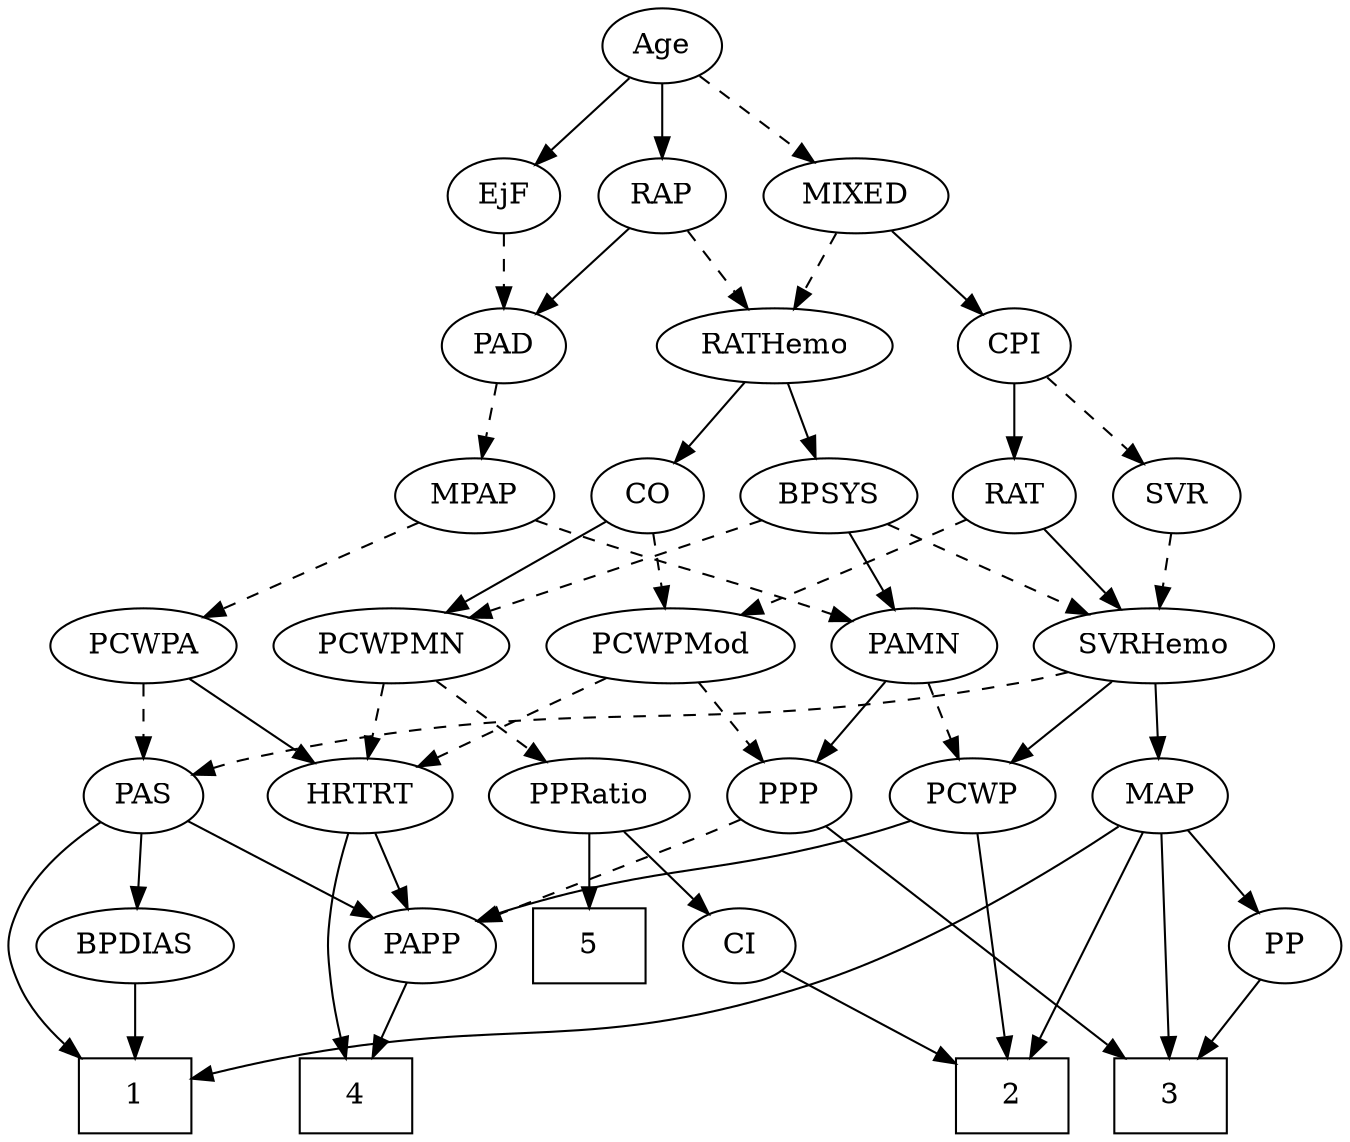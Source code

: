 strict digraph {
	graph [bb="0,0,648.25,540"];
	node [label="\N"];
	1	[height=0.5,
		pos="112.25,18",
		shape=box,
		width=0.75];
	2	[height=0.5,
		pos="490.25,18",
		shape=box,
		width=0.75];
	3	[height=0.5,
		pos="566.25,18",
		shape=box,
		width=0.75];
	4	[height=0.5,
		pos="197.25,18",
		shape=box,
		width=0.75];
	5	[height=0.5,
		pos="287.25,90",
		shape=box,
		width=0.75];
	Age	[height=0.5,
		pos="333.25,522",
		width=0.75];
	EjF	[height=0.5,
		pos="260.25,450",
		width=0.75];
	Age -> EjF	[pos="e,275,465.14 318.47,506.83 308.08,496.87 294,483.37 282.29,472.14",
		style=solid];
	RAP	[height=0.5,
		pos="333.25,450",
		width=0.77632];
	Age -> RAP	[pos="e,333.25,468.1 333.25,503.7 333.25,495.98 333.25,486.71 333.25,478.11",
		style=solid];
	MIXED	[height=0.5,
		pos="419.25,450",
		width=1.1193];
	Age -> MIXED	[pos="e,400.63,466.16 349.83,507.5 361.99,497.61 378.75,483.96 392.75,472.56",
		style=dashed];
	PAD	[height=0.5,
		pos="260.25,378",
		width=0.79437];
	EjF -> PAD	[pos="e,260.25,396.1 260.25,431.7 260.25,423.98 260.25,414.71 260.25,406.11",
		style=dashed];
	RAP -> PAD	[pos="e,275.35,393.49 318.12,434.5 307.94,424.73 294.34,411.69 282.88,400.7",
		style=solid];
	RATHemo	[height=0.5,
		pos="384.25,378",
		width=1.3721];
	RAP -> RATHemo	[pos="e,372.25,395.47 344.56,433.46 350.92,424.74 359,413.65 366.21,403.76",
		style=dashed];
	MIXED -> RATHemo	[pos="e,392.64,395.79 410.77,432.05 406.69,423.89 401.7,413.91 397.16,404.82",
		style=dashed];
	CPI	[height=0.5,
		pos="492.25,378",
		width=0.75];
	MIXED -> CPI	[pos="e,477.09,393.54 435.45,433.46 445.55,423.78 458.69,411.17 469.79,400.53",
		style=solid];
	MPAP	[height=0.5,
		pos="246.25,306",
		width=0.97491];
	PAMN	[height=0.5,
		pos="447.25,234",
		width=1.011];
	MPAP -> PAMN	[pos="e,419.24,245.83 273.15,294.32 278.77,292.17 284.69,289.97 290.25,288 339.54,270.57 352.89,269.24 402.25,252 404.66,251.16 407.14,\
250.27 409.64,249.37",
		style=dashed];
	PCWPA	[height=0.5,
		pos="111.25,234",
		width=1.1555];
	MPAP -> PCWPA	[pos="e,137.13,248.42 222.42,292.65 201.31,281.7 170.19,265.57 146.25,253.15",
		style=dashed];
	BPSYS	[height=0.5,
		pos="409.25,306",
		width=1.0471];
	BPSYS -> PAMN	[pos="e,438.31,251.47 418.25,288.41 422.79,280.04 428.4,269.71 433.47,260.37",
		style=solid];
	PCWPMN	[height=0.5,
		pos="221.25,234",
		width=1.3902];
	BPSYS -> PCWPMN	[pos="e,254.69,247.45 380.28,294.22 349.31,282.68 299.85,264.27 264.31,251.04",
		style=dashed];
	SVRHemo	[height=0.5,
		pos="551.25,234",
		width=1.3902];
	BPSYS -> SVRHemo	[pos="e,522.91,248.97 434.63,292.49 456.63,281.64 488.76,265.8 513.73,253.49",
		style=dashed];
	PAD -> MPAP	[pos="e,249.7,324.28 256.86,360.05 255.32,352.35 253.45,343.03 251.72,334.36",
		style=dashed];
	CO	[height=0.5,
		pos="326.25,306",
		width=0.75];
	PCWPMod	[height=0.5,
		pos="341.25,234",
		width=1.4443];
	CO -> PCWPMod	[pos="e,337.54,252.28 329.88,288.05 331.55,280.26 333.57,270.82 335.44,262.08",
		style=dashed];
	CO -> PCWPMN	[pos="e,243.87,250.09 307.47,292.49 292.17,282.28 270.22,267.65 252.3,255.7",
		style=solid];
	PAS	[height=0.5,
		pos="112.25,162",
		width=0.75];
	PAS -> 1	[pos="e,112.25,36.189 112.25,143.87 112.25,119.67 112.25,75.211 112.25,46.393",
		style=solid];
	BPDIAS	[height=0.5,
		pos="42.246,90",
		width=1.1735];
	PAS -> BPDIAS	[pos="e,58.196,106.95 97.742,146.5 88.371,137.13 75.974,124.73 65.274,114.03",
		style=solid];
	PAPP	[height=0.5,
		pos="210.25,90",
		width=0.88464];
	PAS -> PAPP	[pos="e,191.05,104.71 130.22,148.16 144.9,137.67 165.9,122.68 182.7,110.68",
		style=solid];
	PPP	[height=0.5,
		pos="385.25,162",
		width=0.75];
	PAMN -> PPP	[pos="e,398.41,177.86 433.18,217.12 424.86,207.73 414.21,195.7 405.05,185.36",
		style=solid];
	PCWP	[height=0.5,
		pos="466.25,162",
		width=0.97491];
	PAMN -> PCWP	[pos="e,461.56,180.28 451.85,216.05 453.96,208.26 456.52,198.82 458.9,190.08",
		style=dashed];
	RATHemo -> BPSYS	[pos="e,403.25,323.79 390.3,360.05 393.15,352.06 396.63,342.33 399.82,333.4",
		style=solid];
	RATHemo -> CO	[pos="e,338.71,322.04 370.5,360.41 362.96,351.31 353.5,339.9 345.27,329.96",
		style=solid];
	RAT	[height=0.5,
		pos="492.25,306",
		width=0.75827];
	CPI -> RAT	[pos="e,492.25,324.1 492.25,359.7 492.25,351.98 492.25,342.71 492.25,334.11",
		style=solid];
	SVR	[height=0.5,
		pos="565.25,306",
		width=0.77632];
	CPI -> SVR	[pos="e,550.25,321.38 507.02,362.83 517.34,352.94 531.31,339.55 542.97,328.36",
		style=dashed];
	RAT -> PCWPMod	[pos="e,371.55,248.87 470.56,294.72 465.84,292.5 460.88,290.16 456.25,288 431.14,276.29 402.89,263.27 380.67,253.06",
		style=dashed];
	RAT -> SVRHemo	[pos="e,537.23,251.63 505.05,289.81 512.54,280.93 522.16,269.5 530.69,259.39",
		style=solid];
	SVR -> SVRHemo	[pos="e,554.7,252.28 561.86,288.05 560.32,280.35 558.45,271.03 556.72,262.36",
		style=dashed];
	PCWPMod -> PPP	[pos="e,375.3,178.83 351.9,216.05 357.29,207.47 363.95,196.89 369.88,187.44",
		style=dashed];
	HRTRT	[height=0.5,
		pos="201.25,162",
		width=1.1013];
	PCWPMod -> HRTRT	[pos="e,227.17,175.96 312.92,218.83 290.77,207.76 259.87,192.31 236.19,180.47",
		style=dashed];
	PCWPA -> PAS	[pos="e,112,180.1 111.49,215.7 111.6,207.98 111.74,198.71 111.86,190.11",
		style=dashed];
	PCWPA -> HRTRT	[pos="e,182.06,177.92 130.77,217.81 143.36,208.02 159.91,195.15 173.81,184.34",
		style=solid];
	PPRatio	[height=0.5,
		pos="298.25,162",
		width=1.1013];
	PCWPMN -> PPRatio	[pos="e,281.37,178.34 238.72,217.12 249.1,207.68 262.43,195.56 273.84,185.19",
		style=dashed];
	PCWPMN -> HRTRT	[pos="e,206.18,180.28 216.4,216.05 214.18,208.26 211.48,198.82 208.98,190.08",
		style=dashed];
	SVRHemo -> PAS	[pos="e,133.43,173.38 514.98,221.47 507.52,219.41 499.67,217.45 492.25,216 343.11,186.85 299.34,218.14 152.25,180 149.2,179.21 146.09,\
178.23 143.01,177.14",
		style=dashed];
	MAP	[height=0.5,
		pos="551.25,162",
		width=0.84854];
	SVRHemo -> MAP	[pos="e,551.25,180.1 551.25,215.7 551.25,207.98 551.25,198.71 551.25,190.11",
		style=solid];
	SVRHemo -> PCWP	[pos="e,484.01,177.63 531.96,217.12 520.15,207.39 504.88,194.82 492.04,184.24",
		style=solid];
	BPDIAS -> 1	[pos="e,94.954,36.292 58.13,73.116 66.874,64.373 77.913,53.334 87.737,43.51",
		style=solid];
	MAP -> 1	[pos="e,139.45,29.42 532.64,147.34 504.45,127.38 448.54,90.584 395.25,72 295.89,37.351 263.37,61.349 161.25,36 157.33,35.027 153.28,33.874 \
149.26,32.632",
		style=solid];
	MAP -> 2	[pos="e,497.7,36.346 544.13,144.43 533.73,120.22 514.26,74.894 501.79,45.871",
		style=solid];
	MAP -> 3	[pos="e,564.43,36.189 553.06,143.87 555.61,119.67 560.31,75.211 563.35,46.393",
		style=solid];
	PP	[height=0.5,
		pos="621.25,90",
		width=0.75];
	MAP -> PP	[pos="e,606.9,105.35 566.09,146.15 575.87,136.37 588.84,123.4 599.75,112.5",
		style=solid];
	PP -> 3	[pos="e,579.7,36.127 609.31,73.811 602.5,65.141 593.79,54.052 585.98,44.12",
		style=solid];
	PPP -> 3	[pos="e,544.4,36.141 402.27,147.64 432.95,123.57 497.88,72.635 536.19,42.581",
		style=solid];
	PPP -> PAPP	[pos="e,235.34,101.57 363.64,151.06 358.31,148.68 352.59,146.2 347.25,144 305.1,126.69 293.63,124.73 251.25,108 249.15,107.17 247,106.31 \
244.83,105.44",
		style=dashed];
	PPRatio -> 5	[pos="e,289.93,108.1 295.53,143.7 294.31,135.98 292.86,126.71 291.51,118.11",
		style=solid];
	CI	[height=0.5,
		pos="359.25,90",
		width=0.75];
	PPRatio -> CI	[pos="e,346.29,105.86 312.09,145.12 320.19,135.82 330.55,123.93 339.49,113.67",
		style=solid];
	PCWP -> 2	[pos="e,487.34,36.189 469.14,143.87 473.23,119.67 480.75,75.211 485.62,46.393",
		style=solid];
	PCWP -> PAPP	[pos="e,234.69,102 439.35,150.07 433.44,147.89 427.18,145.74 421.25,144 347.13,122.29 325.01,130.89 251.25,108 248.95,107.29 246.6,106.5 \
244.25,105.65",
		style=solid];
	CI -> 2	[pos="e,463.1,33.504 379.72,78.062 399.62,67.424 430.29,51.038 454.27,38.222",
		style=solid];
	PAPP -> 4	[pos="e,200.45,36.275 207.1,72.055 205.67,64.346 203.94,55.027 202.33,46.364",
		style=solid];
	HRTRT -> 4	[pos="e,185.36,36.275 188.35,144.9 181.19,134.92 172.99,121.46 169.25,108 164.95,92.586 165.4,87.53 169.25,72 171.54,62.753 175.77,53.342 \
180.27,45.067",
		style=solid];
	HRTRT -> PAPP	[pos="e,208.05,108.1 203.47,143.7 204.46,135.98 205.65,126.71 206.76,118.11",
		style=solid];
}
